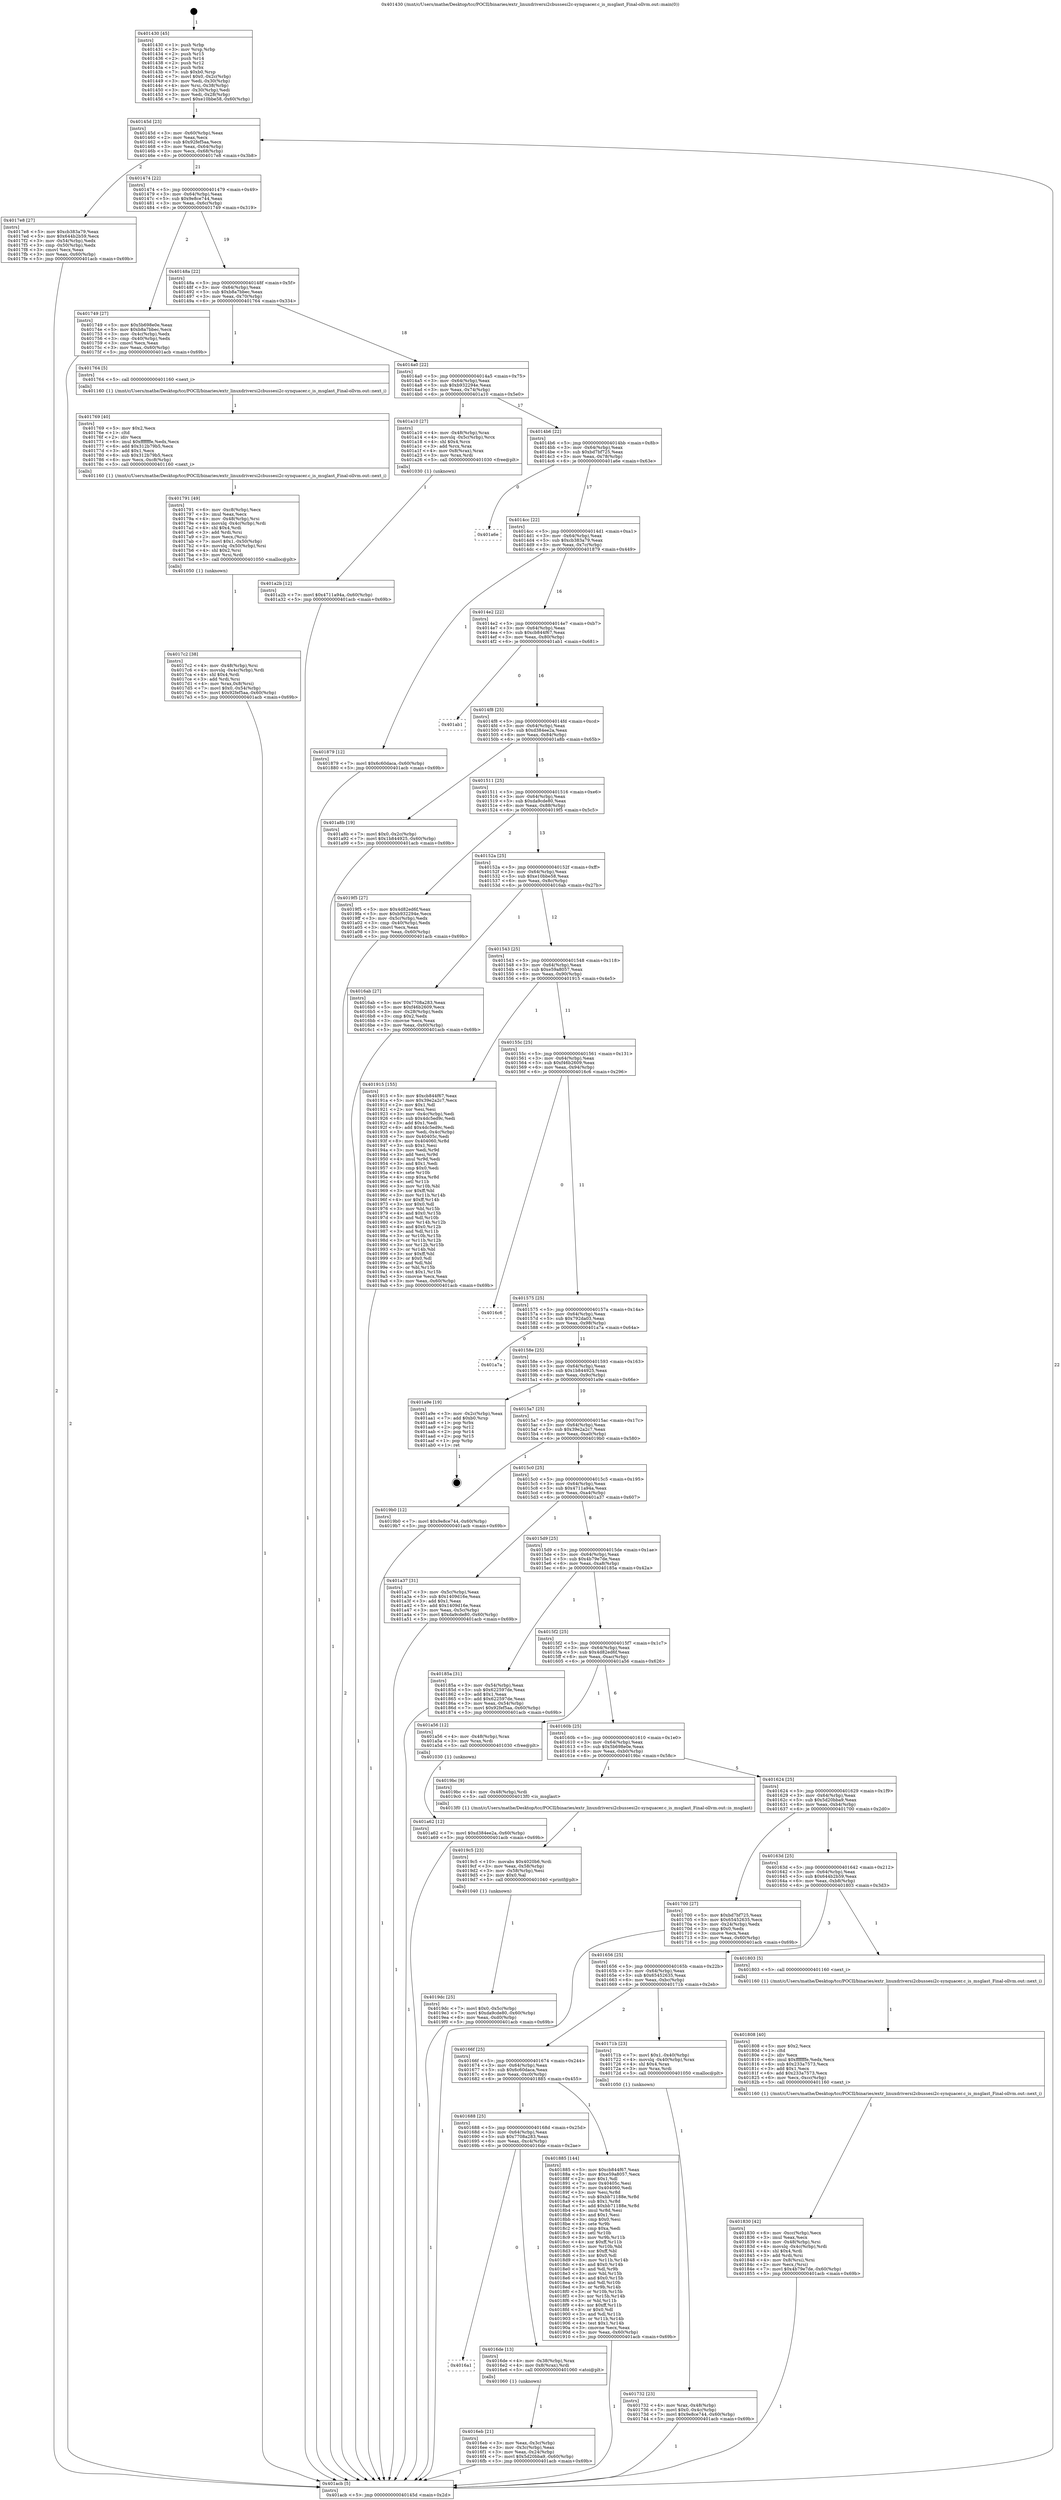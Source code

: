 digraph "0x401430" {
  label = "0x401430 (/mnt/c/Users/mathe/Desktop/tcc/POCII/binaries/extr_linuxdriversi2cbussesi2c-synquacer.c_is_msglast_Final-ollvm.out::main(0))"
  labelloc = "t"
  node[shape=record]

  Entry [label="",width=0.3,height=0.3,shape=circle,fillcolor=black,style=filled]
  "0x40145d" [label="{
     0x40145d [23]\l
     | [instrs]\l
     &nbsp;&nbsp;0x40145d \<+3\>: mov -0x60(%rbp),%eax\l
     &nbsp;&nbsp;0x401460 \<+2\>: mov %eax,%ecx\l
     &nbsp;&nbsp;0x401462 \<+6\>: sub $0x92fef5aa,%ecx\l
     &nbsp;&nbsp;0x401468 \<+3\>: mov %eax,-0x64(%rbp)\l
     &nbsp;&nbsp;0x40146b \<+3\>: mov %ecx,-0x68(%rbp)\l
     &nbsp;&nbsp;0x40146e \<+6\>: je 00000000004017e8 \<main+0x3b8\>\l
  }"]
  "0x4017e8" [label="{
     0x4017e8 [27]\l
     | [instrs]\l
     &nbsp;&nbsp;0x4017e8 \<+5\>: mov $0xcb383a79,%eax\l
     &nbsp;&nbsp;0x4017ed \<+5\>: mov $0x644b2b59,%ecx\l
     &nbsp;&nbsp;0x4017f2 \<+3\>: mov -0x54(%rbp),%edx\l
     &nbsp;&nbsp;0x4017f5 \<+3\>: cmp -0x50(%rbp),%edx\l
     &nbsp;&nbsp;0x4017f8 \<+3\>: cmovl %ecx,%eax\l
     &nbsp;&nbsp;0x4017fb \<+3\>: mov %eax,-0x60(%rbp)\l
     &nbsp;&nbsp;0x4017fe \<+5\>: jmp 0000000000401acb \<main+0x69b\>\l
  }"]
  "0x401474" [label="{
     0x401474 [22]\l
     | [instrs]\l
     &nbsp;&nbsp;0x401474 \<+5\>: jmp 0000000000401479 \<main+0x49\>\l
     &nbsp;&nbsp;0x401479 \<+3\>: mov -0x64(%rbp),%eax\l
     &nbsp;&nbsp;0x40147c \<+5\>: sub $0x9e8ce744,%eax\l
     &nbsp;&nbsp;0x401481 \<+3\>: mov %eax,-0x6c(%rbp)\l
     &nbsp;&nbsp;0x401484 \<+6\>: je 0000000000401749 \<main+0x319\>\l
  }"]
  Exit [label="",width=0.3,height=0.3,shape=circle,fillcolor=black,style=filled,peripheries=2]
  "0x401749" [label="{
     0x401749 [27]\l
     | [instrs]\l
     &nbsp;&nbsp;0x401749 \<+5\>: mov $0x5b698e0e,%eax\l
     &nbsp;&nbsp;0x40174e \<+5\>: mov $0xb8a7bbec,%ecx\l
     &nbsp;&nbsp;0x401753 \<+3\>: mov -0x4c(%rbp),%edx\l
     &nbsp;&nbsp;0x401756 \<+3\>: cmp -0x40(%rbp),%edx\l
     &nbsp;&nbsp;0x401759 \<+3\>: cmovl %ecx,%eax\l
     &nbsp;&nbsp;0x40175c \<+3\>: mov %eax,-0x60(%rbp)\l
     &nbsp;&nbsp;0x40175f \<+5\>: jmp 0000000000401acb \<main+0x69b\>\l
  }"]
  "0x40148a" [label="{
     0x40148a [22]\l
     | [instrs]\l
     &nbsp;&nbsp;0x40148a \<+5\>: jmp 000000000040148f \<main+0x5f\>\l
     &nbsp;&nbsp;0x40148f \<+3\>: mov -0x64(%rbp),%eax\l
     &nbsp;&nbsp;0x401492 \<+5\>: sub $0xb8a7bbec,%eax\l
     &nbsp;&nbsp;0x401497 \<+3\>: mov %eax,-0x70(%rbp)\l
     &nbsp;&nbsp;0x40149a \<+6\>: je 0000000000401764 \<main+0x334\>\l
  }"]
  "0x401a62" [label="{
     0x401a62 [12]\l
     | [instrs]\l
     &nbsp;&nbsp;0x401a62 \<+7\>: movl $0xd384ee2a,-0x60(%rbp)\l
     &nbsp;&nbsp;0x401a69 \<+5\>: jmp 0000000000401acb \<main+0x69b\>\l
  }"]
  "0x401764" [label="{
     0x401764 [5]\l
     | [instrs]\l
     &nbsp;&nbsp;0x401764 \<+5\>: call 0000000000401160 \<next_i\>\l
     | [calls]\l
     &nbsp;&nbsp;0x401160 \{1\} (/mnt/c/Users/mathe/Desktop/tcc/POCII/binaries/extr_linuxdriversi2cbussesi2c-synquacer.c_is_msglast_Final-ollvm.out::next_i)\l
  }"]
  "0x4014a0" [label="{
     0x4014a0 [22]\l
     | [instrs]\l
     &nbsp;&nbsp;0x4014a0 \<+5\>: jmp 00000000004014a5 \<main+0x75\>\l
     &nbsp;&nbsp;0x4014a5 \<+3\>: mov -0x64(%rbp),%eax\l
     &nbsp;&nbsp;0x4014a8 \<+5\>: sub $0xb932294e,%eax\l
     &nbsp;&nbsp;0x4014ad \<+3\>: mov %eax,-0x74(%rbp)\l
     &nbsp;&nbsp;0x4014b0 \<+6\>: je 0000000000401a10 \<main+0x5e0\>\l
  }"]
  "0x401a2b" [label="{
     0x401a2b [12]\l
     | [instrs]\l
     &nbsp;&nbsp;0x401a2b \<+7\>: movl $0x4711a94a,-0x60(%rbp)\l
     &nbsp;&nbsp;0x401a32 \<+5\>: jmp 0000000000401acb \<main+0x69b\>\l
  }"]
  "0x401a10" [label="{
     0x401a10 [27]\l
     | [instrs]\l
     &nbsp;&nbsp;0x401a10 \<+4\>: mov -0x48(%rbp),%rax\l
     &nbsp;&nbsp;0x401a14 \<+4\>: movslq -0x5c(%rbp),%rcx\l
     &nbsp;&nbsp;0x401a18 \<+4\>: shl $0x4,%rcx\l
     &nbsp;&nbsp;0x401a1c \<+3\>: add %rcx,%rax\l
     &nbsp;&nbsp;0x401a1f \<+4\>: mov 0x8(%rax),%rax\l
     &nbsp;&nbsp;0x401a23 \<+3\>: mov %rax,%rdi\l
     &nbsp;&nbsp;0x401a26 \<+5\>: call 0000000000401030 \<free@plt\>\l
     | [calls]\l
     &nbsp;&nbsp;0x401030 \{1\} (unknown)\l
  }"]
  "0x4014b6" [label="{
     0x4014b6 [22]\l
     | [instrs]\l
     &nbsp;&nbsp;0x4014b6 \<+5\>: jmp 00000000004014bb \<main+0x8b\>\l
     &nbsp;&nbsp;0x4014bb \<+3\>: mov -0x64(%rbp),%eax\l
     &nbsp;&nbsp;0x4014be \<+5\>: sub $0xbd7bf725,%eax\l
     &nbsp;&nbsp;0x4014c3 \<+3\>: mov %eax,-0x78(%rbp)\l
     &nbsp;&nbsp;0x4014c6 \<+6\>: je 0000000000401a6e \<main+0x63e\>\l
  }"]
  "0x4019dc" [label="{
     0x4019dc [25]\l
     | [instrs]\l
     &nbsp;&nbsp;0x4019dc \<+7\>: movl $0x0,-0x5c(%rbp)\l
     &nbsp;&nbsp;0x4019e3 \<+7\>: movl $0xda9cde80,-0x60(%rbp)\l
     &nbsp;&nbsp;0x4019ea \<+6\>: mov %eax,-0xd0(%rbp)\l
     &nbsp;&nbsp;0x4019f0 \<+5\>: jmp 0000000000401acb \<main+0x69b\>\l
  }"]
  "0x401a6e" [label="{
     0x401a6e\l
  }", style=dashed]
  "0x4014cc" [label="{
     0x4014cc [22]\l
     | [instrs]\l
     &nbsp;&nbsp;0x4014cc \<+5\>: jmp 00000000004014d1 \<main+0xa1\>\l
     &nbsp;&nbsp;0x4014d1 \<+3\>: mov -0x64(%rbp),%eax\l
     &nbsp;&nbsp;0x4014d4 \<+5\>: sub $0xcb383a79,%eax\l
     &nbsp;&nbsp;0x4014d9 \<+3\>: mov %eax,-0x7c(%rbp)\l
     &nbsp;&nbsp;0x4014dc \<+6\>: je 0000000000401879 \<main+0x449\>\l
  }"]
  "0x4019c5" [label="{
     0x4019c5 [23]\l
     | [instrs]\l
     &nbsp;&nbsp;0x4019c5 \<+10\>: movabs $0x4020b6,%rdi\l
     &nbsp;&nbsp;0x4019cf \<+3\>: mov %eax,-0x58(%rbp)\l
     &nbsp;&nbsp;0x4019d2 \<+3\>: mov -0x58(%rbp),%esi\l
     &nbsp;&nbsp;0x4019d5 \<+2\>: mov $0x0,%al\l
     &nbsp;&nbsp;0x4019d7 \<+5\>: call 0000000000401040 \<printf@plt\>\l
     | [calls]\l
     &nbsp;&nbsp;0x401040 \{1\} (unknown)\l
  }"]
  "0x401879" [label="{
     0x401879 [12]\l
     | [instrs]\l
     &nbsp;&nbsp;0x401879 \<+7\>: movl $0x6c60daca,-0x60(%rbp)\l
     &nbsp;&nbsp;0x401880 \<+5\>: jmp 0000000000401acb \<main+0x69b\>\l
  }"]
  "0x4014e2" [label="{
     0x4014e2 [22]\l
     | [instrs]\l
     &nbsp;&nbsp;0x4014e2 \<+5\>: jmp 00000000004014e7 \<main+0xb7\>\l
     &nbsp;&nbsp;0x4014e7 \<+3\>: mov -0x64(%rbp),%eax\l
     &nbsp;&nbsp;0x4014ea \<+5\>: sub $0xcb844f67,%eax\l
     &nbsp;&nbsp;0x4014ef \<+3\>: mov %eax,-0x80(%rbp)\l
     &nbsp;&nbsp;0x4014f2 \<+6\>: je 0000000000401ab1 \<main+0x681\>\l
  }"]
  "0x401830" [label="{
     0x401830 [42]\l
     | [instrs]\l
     &nbsp;&nbsp;0x401830 \<+6\>: mov -0xcc(%rbp),%ecx\l
     &nbsp;&nbsp;0x401836 \<+3\>: imul %eax,%ecx\l
     &nbsp;&nbsp;0x401839 \<+4\>: mov -0x48(%rbp),%rsi\l
     &nbsp;&nbsp;0x40183d \<+4\>: movslq -0x4c(%rbp),%rdi\l
     &nbsp;&nbsp;0x401841 \<+4\>: shl $0x4,%rdi\l
     &nbsp;&nbsp;0x401845 \<+3\>: add %rdi,%rsi\l
     &nbsp;&nbsp;0x401848 \<+4\>: mov 0x8(%rsi),%rsi\l
     &nbsp;&nbsp;0x40184c \<+2\>: mov %ecx,(%rsi)\l
     &nbsp;&nbsp;0x40184e \<+7\>: movl $0x4b79e7de,-0x60(%rbp)\l
     &nbsp;&nbsp;0x401855 \<+5\>: jmp 0000000000401acb \<main+0x69b\>\l
  }"]
  "0x401ab1" [label="{
     0x401ab1\l
  }", style=dashed]
  "0x4014f8" [label="{
     0x4014f8 [25]\l
     | [instrs]\l
     &nbsp;&nbsp;0x4014f8 \<+5\>: jmp 00000000004014fd \<main+0xcd\>\l
     &nbsp;&nbsp;0x4014fd \<+3\>: mov -0x64(%rbp),%eax\l
     &nbsp;&nbsp;0x401500 \<+5\>: sub $0xd384ee2a,%eax\l
     &nbsp;&nbsp;0x401505 \<+6\>: mov %eax,-0x84(%rbp)\l
     &nbsp;&nbsp;0x40150b \<+6\>: je 0000000000401a8b \<main+0x65b\>\l
  }"]
  "0x401808" [label="{
     0x401808 [40]\l
     | [instrs]\l
     &nbsp;&nbsp;0x401808 \<+5\>: mov $0x2,%ecx\l
     &nbsp;&nbsp;0x40180d \<+1\>: cltd\l
     &nbsp;&nbsp;0x40180e \<+2\>: idiv %ecx\l
     &nbsp;&nbsp;0x401810 \<+6\>: imul $0xfffffffe,%edx,%ecx\l
     &nbsp;&nbsp;0x401816 \<+6\>: sub $0x233a7573,%ecx\l
     &nbsp;&nbsp;0x40181c \<+3\>: add $0x1,%ecx\l
     &nbsp;&nbsp;0x40181f \<+6\>: add $0x233a7573,%ecx\l
     &nbsp;&nbsp;0x401825 \<+6\>: mov %ecx,-0xcc(%rbp)\l
     &nbsp;&nbsp;0x40182b \<+5\>: call 0000000000401160 \<next_i\>\l
     | [calls]\l
     &nbsp;&nbsp;0x401160 \{1\} (/mnt/c/Users/mathe/Desktop/tcc/POCII/binaries/extr_linuxdriversi2cbussesi2c-synquacer.c_is_msglast_Final-ollvm.out::next_i)\l
  }"]
  "0x401a8b" [label="{
     0x401a8b [19]\l
     | [instrs]\l
     &nbsp;&nbsp;0x401a8b \<+7\>: movl $0x0,-0x2c(%rbp)\l
     &nbsp;&nbsp;0x401a92 \<+7\>: movl $0x1b844925,-0x60(%rbp)\l
     &nbsp;&nbsp;0x401a99 \<+5\>: jmp 0000000000401acb \<main+0x69b\>\l
  }"]
  "0x401511" [label="{
     0x401511 [25]\l
     | [instrs]\l
     &nbsp;&nbsp;0x401511 \<+5\>: jmp 0000000000401516 \<main+0xe6\>\l
     &nbsp;&nbsp;0x401516 \<+3\>: mov -0x64(%rbp),%eax\l
     &nbsp;&nbsp;0x401519 \<+5\>: sub $0xda9cde80,%eax\l
     &nbsp;&nbsp;0x40151e \<+6\>: mov %eax,-0x88(%rbp)\l
     &nbsp;&nbsp;0x401524 \<+6\>: je 00000000004019f5 \<main+0x5c5\>\l
  }"]
  "0x4017c2" [label="{
     0x4017c2 [38]\l
     | [instrs]\l
     &nbsp;&nbsp;0x4017c2 \<+4\>: mov -0x48(%rbp),%rsi\l
     &nbsp;&nbsp;0x4017c6 \<+4\>: movslq -0x4c(%rbp),%rdi\l
     &nbsp;&nbsp;0x4017ca \<+4\>: shl $0x4,%rdi\l
     &nbsp;&nbsp;0x4017ce \<+3\>: add %rdi,%rsi\l
     &nbsp;&nbsp;0x4017d1 \<+4\>: mov %rax,0x8(%rsi)\l
     &nbsp;&nbsp;0x4017d5 \<+7\>: movl $0x0,-0x54(%rbp)\l
     &nbsp;&nbsp;0x4017dc \<+7\>: movl $0x92fef5aa,-0x60(%rbp)\l
     &nbsp;&nbsp;0x4017e3 \<+5\>: jmp 0000000000401acb \<main+0x69b\>\l
  }"]
  "0x4019f5" [label="{
     0x4019f5 [27]\l
     | [instrs]\l
     &nbsp;&nbsp;0x4019f5 \<+5\>: mov $0x4d82ed6f,%eax\l
     &nbsp;&nbsp;0x4019fa \<+5\>: mov $0xb932294e,%ecx\l
     &nbsp;&nbsp;0x4019ff \<+3\>: mov -0x5c(%rbp),%edx\l
     &nbsp;&nbsp;0x401a02 \<+3\>: cmp -0x40(%rbp),%edx\l
     &nbsp;&nbsp;0x401a05 \<+3\>: cmovl %ecx,%eax\l
     &nbsp;&nbsp;0x401a08 \<+3\>: mov %eax,-0x60(%rbp)\l
     &nbsp;&nbsp;0x401a0b \<+5\>: jmp 0000000000401acb \<main+0x69b\>\l
  }"]
  "0x40152a" [label="{
     0x40152a [25]\l
     | [instrs]\l
     &nbsp;&nbsp;0x40152a \<+5\>: jmp 000000000040152f \<main+0xff\>\l
     &nbsp;&nbsp;0x40152f \<+3\>: mov -0x64(%rbp),%eax\l
     &nbsp;&nbsp;0x401532 \<+5\>: sub $0xe10bbe58,%eax\l
     &nbsp;&nbsp;0x401537 \<+6\>: mov %eax,-0x8c(%rbp)\l
     &nbsp;&nbsp;0x40153d \<+6\>: je 00000000004016ab \<main+0x27b\>\l
  }"]
  "0x401791" [label="{
     0x401791 [49]\l
     | [instrs]\l
     &nbsp;&nbsp;0x401791 \<+6\>: mov -0xc8(%rbp),%ecx\l
     &nbsp;&nbsp;0x401797 \<+3\>: imul %eax,%ecx\l
     &nbsp;&nbsp;0x40179a \<+4\>: mov -0x48(%rbp),%rsi\l
     &nbsp;&nbsp;0x40179e \<+4\>: movslq -0x4c(%rbp),%rdi\l
     &nbsp;&nbsp;0x4017a2 \<+4\>: shl $0x4,%rdi\l
     &nbsp;&nbsp;0x4017a6 \<+3\>: add %rdi,%rsi\l
     &nbsp;&nbsp;0x4017a9 \<+2\>: mov %ecx,(%rsi)\l
     &nbsp;&nbsp;0x4017ab \<+7\>: movl $0x1,-0x50(%rbp)\l
     &nbsp;&nbsp;0x4017b2 \<+4\>: movslq -0x50(%rbp),%rsi\l
     &nbsp;&nbsp;0x4017b6 \<+4\>: shl $0x2,%rsi\l
     &nbsp;&nbsp;0x4017ba \<+3\>: mov %rsi,%rdi\l
     &nbsp;&nbsp;0x4017bd \<+5\>: call 0000000000401050 \<malloc@plt\>\l
     | [calls]\l
     &nbsp;&nbsp;0x401050 \{1\} (unknown)\l
  }"]
  "0x4016ab" [label="{
     0x4016ab [27]\l
     | [instrs]\l
     &nbsp;&nbsp;0x4016ab \<+5\>: mov $0x7708a283,%eax\l
     &nbsp;&nbsp;0x4016b0 \<+5\>: mov $0xf46b2609,%ecx\l
     &nbsp;&nbsp;0x4016b5 \<+3\>: mov -0x28(%rbp),%edx\l
     &nbsp;&nbsp;0x4016b8 \<+3\>: cmp $0x2,%edx\l
     &nbsp;&nbsp;0x4016bb \<+3\>: cmovne %ecx,%eax\l
     &nbsp;&nbsp;0x4016be \<+3\>: mov %eax,-0x60(%rbp)\l
     &nbsp;&nbsp;0x4016c1 \<+5\>: jmp 0000000000401acb \<main+0x69b\>\l
  }"]
  "0x401543" [label="{
     0x401543 [25]\l
     | [instrs]\l
     &nbsp;&nbsp;0x401543 \<+5\>: jmp 0000000000401548 \<main+0x118\>\l
     &nbsp;&nbsp;0x401548 \<+3\>: mov -0x64(%rbp),%eax\l
     &nbsp;&nbsp;0x40154b \<+5\>: sub $0xe59a8057,%eax\l
     &nbsp;&nbsp;0x401550 \<+6\>: mov %eax,-0x90(%rbp)\l
     &nbsp;&nbsp;0x401556 \<+6\>: je 0000000000401915 \<main+0x4e5\>\l
  }"]
  "0x401acb" [label="{
     0x401acb [5]\l
     | [instrs]\l
     &nbsp;&nbsp;0x401acb \<+5\>: jmp 000000000040145d \<main+0x2d\>\l
  }"]
  "0x401430" [label="{
     0x401430 [45]\l
     | [instrs]\l
     &nbsp;&nbsp;0x401430 \<+1\>: push %rbp\l
     &nbsp;&nbsp;0x401431 \<+3\>: mov %rsp,%rbp\l
     &nbsp;&nbsp;0x401434 \<+2\>: push %r15\l
     &nbsp;&nbsp;0x401436 \<+2\>: push %r14\l
     &nbsp;&nbsp;0x401438 \<+2\>: push %r12\l
     &nbsp;&nbsp;0x40143a \<+1\>: push %rbx\l
     &nbsp;&nbsp;0x40143b \<+7\>: sub $0xb0,%rsp\l
     &nbsp;&nbsp;0x401442 \<+7\>: movl $0x0,-0x2c(%rbp)\l
     &nbsp;&nbsp;0x401449 \<+3\>: mov %edi,-0x30(%rbp)\l
     &nbsp;&nbsp;0x40144c \<+4\>: mov %rsi,-0x38(%rbp)\l
     &nbsp;&nbsp;0x401450 \<+3\>: mov -0x30(%rbp),%edi\l
     &nbsp;&nbsp;0x401453 \<+3\>: mov %edi,-0x28(%rbp)\l
     &nbsp;&nbsp;0x401456 \<+7\>: movl $0xe10bbe58,-0x60(%rbp)\l
  }"]
  "0x401769" [label="{
     0x401769 [40]\l
     | [instrs]\l
     &nbsp;&nbsp;0x401769 \<+5\>: mov $0x2,%ecx\l
     &nbsp;&nbsp;0x40176e \<+1\>: cltd\l
     &nbsp;&nbsp;0x40176f \<+2\>: idiv %ecx\l
     &nbsp;&nbsp;0x401771 \<+6\>: imul $0xfffffffe,%edx,%ecx\l
     &nbsp;&nbsp;0x401777 \<+6\>: add $0x312b79b5,%ecx\l
     &nbsp;&nbsp;0x40177d \<+3\>: add $0x1,%ecx\l
     &nbsp;&nbsp;0x401780 \<+6\>: sub $0x312b79b5,%ecx\l
     &nbsp;&nbsp;0x401786 \<+6\>: mov %ecx,-0xc8(%rbp)\l
     &nbsp;&nbsp;0x40178c \<+5\>: call 0000000000401160 \<next_i\>\l
     | [calls]\l
     &nbsp;&nbsp;0x401160 \{1\} (/mnt/c/Users/mathe/Desktop/tcc/POCII/binaries/extr_linuxdriversi2cbussesi2c-synquacer.c_is_msglast_Final-ollvm.out::next_i)\l
  }"]
  "0x401915" [label="{
     0x401915 [155]\l
     | [instrs]\l
     &nbsp;&nbsp;0x401915 \<+5\>: mov $0xcb844f67,%eax\l
     &nbsp;&nbsp;0x40191a \<+5\>: mov $0x39e2a2c7,%ecx\l
     &nbsp;&nbsp;0x40191f \<+2\>: mov $0x1,%dl\l
     &nbsp;&nbsp;0x401921 \<+2\>: xor %esi,%esi\l
     &nbsp;&nbsp;0x401923 \<+3\>: mov -0x4c(%rbp),%edi\l
     &nbsp;&nbsp;0x401926 \<+6\>: sub $0x4dc5ed9c,%edi\l
     &nbsp;&nbsp;0x40192c \<+3\>: add $0x1,%edi\l
     &nbsp;&nbsp;0x40192f \<+6\>: add $0x4dc5ed9c,%edi\l
     &nbsp;&nbsp;0x401935 \<+3\>: mov %edi,-0x4c(%rbp)\l
     &nbsp;&nbsp;0x401938 \<+7\>: mov 0x40405c,%edi\l
     &nbsp;&nbsp;0x40193f \<+8\>: mov 0x404060,%r8d\l
     &nbsp;&nbsp;0x401947 \<+3\>: sub $0x1,%esi\l
     &nbsp;&nbsp;0x40194a \<+3\>: mov %edi,%r9d\l
     &nbsp;&nbsp;0x40194d \<+3\>: add %esi,%r9d\l
     &nbsp;&nbsp;0x401950 \<+4\>: imul %r9d,%edi\l
     &nbsp;&nbsp;0x401954 \<+3\>: and $0x1,%edi\l
     &nbsp;&nbsp;0x401957 \<+3\>: cmp $0x0,%edi\l
     &nbsp;&nbsp;0x40195a \<+4\>: sete %r10b\l
     &nbsp;&nbsp;0x40195e \<+4\>: cmp $0xa,%r8d\l
     &nbsp;&nbsp;0x401962 \<+4\>: setl %r11b\l
     &nbsp;&nbsp;0x401966 \<+3\>: mov %r10b,%bl\l
     &nbsp;&nbsp;0x401969 \<+3\>: xor $0xff,%bl\l
     &nbsp;&nbsp;0x40196c \<+3\>: mov %r11b,%r14b\l
     &nbsp;&nbsp;0x40196f \<+4\>: xor $0xff,%r14b\l
     &nbsp;&nbsp;0x401973 \<+3\>: xor $0x0,%dl\l
     &nbsp;&nbsp;0x401976 \<+3\>: mov %bl,%r15b\l
     &nbsp;&nbsp;0x401979 \<+4\>: and $0x0,%r15b\l
     &nbsp;&nbsp;0x40197d \<+3\>: and %dl,%r10b\l
     &nbsp;&nbsp;0x401980 \<+3\>: mov %r14b,%r12b\l
     &nbsp;&nbsp;0x401983 \<+4\>: and $0x0,%r12b\l
     &nbsp;&nbsp;0x401987 \<+3\>: and %dl,%r11b\l
     &nbsp;&nbsp;0x40198a \<+3\>: or %r10b,%r15b\l
     &nbsp;&nbsp;0x40198d \<+3\>: or %r11b,%r12b\l
     &nbsp;&nbsp;0x401990 \<+3\>: xor %r12b,%r15b\l
     &nbsp;&nbsp;0x401993 \<+3\>: or %r14b,%bl\l
     &nbsp;&nbsp;0x401996 \<+3\>: xor $0xff,%bl\l
     &nbsp;&nbsp;0x401999 \<+3\>: or $0x0,%dl\l
     &nbsp;&nbsp;0x40199c \<+2\>: and %dl,%bl\l
     &nbsp;&nbsp;0x40199e \<+3\>: or %bl,%r15b\l
     &nbsp;&nbsp;0x4019a1 \<+4\>: test $0x1,%r15b\l
     &nbsp;&nbsp;0x4019a5 \<+3\>: cmovne %ecx,%eax\l
     &nbsp;&nbsp;0x4019a8 \<+3\>: mov %eax,-0x60(%rbp)\l
     &nbsp;&nbsp;0x4019ab \<+5\>: jmp 0000000000401acb \<main+0x69b\>\l
  }"]
  "0x40155c" [label="{
     0x40155c [25]\l
     | [instrs]\l
     &nbsp;&nbsp;0x40155c \<+5\>: jmp 0000000000401561 \<main+0x131\>\l
     &nbsp;&nbsp;0x401561 \<+3\>: mov -0x64(%rbp),%eax\l
     &nbsp;&nbsp;0x401564 \<+5\>: sub $0xf46b2609,%eax\l
     &nbsp;&nbsp;0x401569 \<+6\>: mov %eax,-0x94(%rbp)\l
     &nbsp;&nbsp;0x40156f \<+6\>: je 00000000004016c6 \<main+0x296\>\l
  }"]
  "0x401732" [label="{
     0x401732 [23]\l
     | [instrs]\l
     &nbsp;&nbsp;0x401732 \<+4\>: mov %rax,-0x48(%rbp)\l
     &nbsp;&nbsp;0x401736 \<+7\>: movl $0x0,-0x4c(%rbp)\l
     &nbsp;&nbsp;0x40173d \<+7\>: movl $0x9e8ce744,-0x60(%rbp)\l
     &nbsp;&nbsp;0x401744 \<+5\>: jmp 0000000000401acb \<main+0x69b\>\l
  }"]
  "0x4016c6" [label="{
     0x4016c6\l
  }", style=dashed]
  "0x401575" [label="{
     0x401575 [25]\l
     | [instrs]\l
     &nbsp;&nbsp;0x401575 \<+5\>: jmp 000000000040157a \<main+0x14a\>\l
     &nbsp;&nbsp;0x40157a \<+3\>: mov -0x64(%rbp),%eax\l
     &nbsp;&nbsp;0x40157d \<+5\>: sub $0x792da03,%eax\l
     &nbsp;&nbsp;0x401582 \<+6\>: mov %eax,-0x98(%rbp)\l
     &nbsp;&nbsp;0x401588 \<+6\>: je 0000000000401a7a \<main+0x64a\>\l
  }"]
  "0x4016eb" [label="{
     0x4016eb [21]\l
     | [instrs]\l
     &nbsp;&nbsp;0x4016eb \<+3\>: mov %eax,-0x3c(%rbp)\l
     &nbsp;&nbsp;0x4016ee \<+3\>: mov -0x3c(%rbp),%eax\l
     &nbsp;&nbsp;0x4016f1 \<+3\>: mov %eax,-0x24(%rbp)\l
     &nbsp;&nbsp;0x4016f4 \<+7\>: movl $0x5d20bba9,-0x60(%rbp)\l
     &nbsp;&nbsp;0x4016fb \<+5\>: jmp 0000000000401acb \<main+0x69b\>\l
  }"]
  "0x401a7a" [label="{
     0x401a7a\l
  }", style=dashed]
  "0x40158e" [label="{
     0x40158e [25]\l
     | [instrs]\l
     &nbsp;&nbsp;0x40158e \<+5\>: jmp 0000000000401593 \<main+0x163\>\l
     &nbsp;&nbsp;0x401593 \<+3\>: mov -0x64(%rbp),%eax\l
     &nbsp;&nbsp;0x401596 \<+5\>: sub $0x1b844925,%eax\l
     &nbsp;&nbsp;0x40159b \<+6\>: mov %eax,-0x9c(%rbp)\l
     &nbsp;&nbsp;0x4015a1 \<+6\>: je 0000000000401a9e \<main+0x66e\>\l
  }"]
  "0x4016a1" [label="{
     0x4016a1\l
  }", style=dashed]
  "0x401a9e" [label="{
     0x401a9e [19]\l
     | [instrs]\l
     &nbsp;&nbsp;0x401a9e \<+3\>: mov -0x2c(%rbp),%eax\l
     &nbsp;&nbsp;0x401aa1 \<+7\>: add $0xb0,%rsp\l
     &nbsp;&nbsp;0x401aa8 \<+1\>: pop %rbx\l
     &nbsp;&nbsp;0x401aa9 \<+2\>: pop %r12\l
     &nbsp;&nbsp;0x401aab \<+2\>: pop %r14\l
     &nbsp;&nbsp;0x401aad \<+2\>: pop %r15\l
     &nbsp;&nbsp;0x401aaf \<+1\>: pop %rbp\l
     &nbsp;&nbsp;0x401ab0 \<+1\>: ret\l
  }"]
  "0x4015a7" [label="{
     0x4015a7 [25]\l
     | [instrs]\l
     &nbsp;&nbsp;0x4015a7 \<+5\>: jmp 00000000004015ac \<main+0x17c\>\l
     &nbsp;&nbsp;0x4015ac \<+3\>: mov -0x64(%rbp),%eax\l
     &nbsp;&nbsp;0x4015af \<+5\>: sub $0x39e2a2c7,%eax\l
     &nbsp;&nbsp;0x4015b4 \<+6\>: mov %eax,-0xa0(%rbp)\l
     &nbsp;&nbsp;0x4015ba \<+6\>: je 00000000004019b0 \<main+0x580\>\l
  }"]
  "0x4016de" [label="{
     0x4016de [13]\l
     | [instrs]\l
     &nbsp;&nbsp;0x4016de \<+4\>: mov -0x38(%rbp),%rax\l
     &nbsp;&nbsp;0x4016e2 \<+4\>: mov 0x8(%rax),%rdi\l
     &nbsp;&nbsp;0x4016e6 \<+5\>: call 0000000000401060 \<atoi@plt\>\l
     | [calls]\l
     &nbsp;&nbsp;0x401060 \{1\} (unknown)\l
  }"]
  "0x4019b0" [label="{
     0x4019b0 [12]\l
     | [instrs]\l
     &nbsp;&nbsp;0x4019b0 \<+7\>: movl $0x9e8ce744,-0x60(%rbp)\l
     &nbsp;&nbsp;0x4019b7 \<+5\>: jmp 0000000000401acb \<main+0x69b\>\l
  }"]
  "0x4015c0" [label="{
     0x4015c0 [25]\l
     | [instrs]\l
     &nbsp;&nbsp;0x4015c0 \<+5\>: jmp 00000000004015c5 \<main+0x195\>\l
     &nbsp;&nbsp;0x4015c5 \<+3\>: mov -0x64(%rbp),%eax\l
     &nbsp;&nbsp;0x4015c8 \<+5\>: sub $0x4711a94a,%eax\l
     &nbsp;&nbsp;0x4015cd \<+6\>: mov %eax,-0xa4(%rbp)\l
     &nbsp;&nbsp;0x4015d3 \<+6\>: je 0000000000401a37 \<main+0x607\>\l
  }"]
  "0x401688" [label="{
     0x401688 [25]\l
     | [instrs]\l
     &nbsp;&nbsp;0x401688 \<+5\>: jmp 000000000040168d \<main+0x25d\>\l
     &nbsp;&nbsp;0x40168d \<+3\>: mov -0x64(%rbp),%eax\l
     &nbsp;&nbsp;0x401690 \<+5\>: sub $0x7708a283,%eax\l
     &nbsp;&nbsp;0x401695 \<+6\>: mov %eax,-0xc4(%rbp)\l
     &nbsp;&nbsp;0x40169b \<+6\>: je 00000000004016de \<main+0x2ae\>\l
  }"]
  "0x401a37" [label="{
     0x401a37 [31]\l
     | [instrs]\l
     &nbsp;&nbsp;0x401a37 \<+3\>: mov -0x5c(%rbp),%eax\l
     &nbsp;&nbsp;0x401a3a \<+5\>: sub $0x1409d16e,%eax\l
     &nbsp;&nbsp;0x401a3f \<+3\>: add $0x1,%eax\l
     &nbsp;&nbsp;0x401a42 \<+5\>: add $0x1409d16e,%eax\l
     &nbsp;&nbsp;0x401a47 \<+3\>: mov %eax,-0x5c(%rbp)\l
     &nbsp;&nbsp;0x401a4a \<+7\>: movl $0xda9cde80,-0x60(%rbp)\l
     &nbsp;&nbsp;0x401a51 \<+5\>: jmp 0000000000401acb \<main+0x69b\>\l
  }"]
  "0x4015d9" [label="{
     0x4015d9 [25]\l
     | [instrs]\l
     &nbsp;&nbsp;0x4015d9 \<+5\>: jmp 00000000004015de \<main+0x1ae\>\l
     &nbsp;&nbsp;0x4015de \<+3\>: mov -0x64(%rbp),%eax\l
     &nbsp;&nbsp;0x4015e1 \<+5\>: sub $0x4b79e7de,%eax\l
     &nbsp;&nbsp;0x4015e6 \<+6\>: mov %eax,-0xa8(%rbp)\l
     &nbsp;&nbsp;0x4015ec \<+6\>: je 000000000040185a \<main+0x42a\>\l
  }"]
  "0x401885" [label="{
     0x401885 [144]\l
     | [instrs]\l
     &nbsp;&nbsp;0x401885 \<+5\>: mov $0xcb844f67,%eax\l
     &nbsp;&nbsp;0x40188a \<+5\>: mov $0xe59a8057,%ecx\l
     &nbsp;&nbsp;0x40188f \<+2\>: mov $0x1,%dl\l
     &nbsp;&nbsp;0x401891 \<+7\>: mov 0x40405c,%esi\l
     &nbsp;&nbsp;0x401898 \<+7\>: mov 0x404060,%edi\l
     &nbsp;&nbsp;0x40189f \<+3\>: mov %esi,%r8d\l
     &nbsp;&nbsp;0x4018a2 \<+7\>: sub $0xbb71188e,%r8d\l
     &nbsp;&nbsp;0x4018a9 \<+4\>: sub $0x1,%r8d\l
     &nbsp;&nbsp;0x4018ad \<+7\>: add $0xbb71188e,%r8d\l
     &nbsp;&nbsp;0x4018b4 \<+4\>: imul %r8d,%esi\l
     &nbsp;&nbsp;0x4018b8 \<+3\>: and $0x1,%esi\l
     &nbsp;&nbsp;0x4018bb \<+3\>: cmp $0x0,%esi\l
     &nbsp;&nbsp;0x4018be \<+4\>: sete %r9b\l
     &nbsp;&nbsp;0x4018c2 \<+3\>: cmp $0xa,%edi\l
     &nbsp;&nbsp;0x4018c5 \<+4\>: setl %r10b\l
     &nbsp;&nbsp;0x4018c9 \<+3\>: mov %r9b,%r11b\l
     &nbsp;&nbsp;0x4018cc \<+4\>: xor $0xff,%r11b\l
     &nbsp;&nbsp;0x4018d0 \<+3\>: mov %r10b,%bl\l
     &nbsp;&nbsp;0x4018d3 \<+3\>: xor $0xff,%bl\l
     &nbsp;&nbsp;0x4018d6 \<+3\>: xor $0x0,%dl\l
     &nbsp;&nbsp;0x4018d9 \<+3\>: mov %r11b,%r14b\l
     &nbsp;&nbsp;0x4018dc \<+4\>: and $0x0,%r14b\l
     &nbsp;&nbsp;0x4018e0 \<+3\>: and %dl,%r9b\l
     &nbsp;&nbsp;0x4018e3 \<+3\>: mov %bl,%r15b\l
     &nbsp;&nbsp;0x4018e6 \<+4\>: and $0x0,%r15b\l
     &nbsp;&nbsp;0x4018ea \<+3\>: and %dl,%r10b\l
     &nbsp;&nbsp;0x4018ed \<+3\>: or %r9b,%r14b\l
     &nbsp;&nbsp;0x4018f0 \<+3\>: or %r10b,%r15b\l
     &nbsp;&nbsp;0x4018f3 \<+3\>: xor %r15b,%r14b\l
     &nbsp;&nbsp;0x4018f6 \<+3\>: or %bl,%r11b\l
     &nbsp;&nbsp;0x4018f9 \<+4\>: xor $0xff,%r11b\l
     &nbsp;&nbsp;0x4018fd \<+3\>: or $0x0,%dl\l
     &nbsp;&nbsp;0x401900 \<+3\>: and %dl,%r11b\l
     &nbsp;&nbsp;0x401903 \<+3\>: or %r11b,%r14b\l
     &nbsp;&nbsp;0x401906 \<+4\>: test $0x1,%r14b\l
     &nbsp;&nbsp;0x40190a \<+3\>: cmovne %ecx,%eax\l
     &nbsp;&nbsp;0x40190d \<+3\>: mov %eax,-0x60(%rbp)\l
     &nbsp;&nbsp;0x401910 \<+5\>: jmp 0000000000401acb \<main+0x69b\>\l
  }"]
  "0x40185a" [label="{
     0x40185a [31]\l
     | [instrs]\l
     &nbsp;&nbsp;0x40185a \<+3\>: mov -0x54(%rbp),%eax\l
     &nbsp;&nbsp;0x40185d \<+5\>: sub $0x622597de,%eax\l
     &nbsp;&nbsp;0x401862 \<+3\>: add $0x1,%eax\l
     &nbsp;&nbsp;0x401865 \<+5\>: add $0x622597de,%eax\l
     &nbsp;&nbsp;0x40186a \<+3\>: mov %eax,-0x54(%rbp)\l
     &nbsp;&nbsp;0x40186d \<+7\>: movl $0x92fef5aa,-0x60(%rbp)\l
     &nbsp;&nbsp;0x401874 \<+5\>: jmp 0000000000401acb \<main+0x69b\>\l
  }"]
  "0x4015f2" [label="{
     0x4015f2 [25]\l
     | [instrs]\l
     &nbsp;&nbsp;0x4015f2 \<+5\>: jmp 00000000004015f7 \<main+0x1c7\>\l
     &nbsp;&nbsp;0x4015f7 \<+3\>: mov -0x64(%rbp),%eax\l
     &nbsp;&nbsp;0x4015fa \<+5\>: sub $0x4d82ed6f,%eax\l
     &nbsp;&nbsp;0x4015ff \<+6\>: mov %eax,-0xac(%rbp)\l
     &nbsp;&nbsp;0x401605 \<+6\>: je 0000000000401a56 \<main+0x626\>\l
  }"]
  "0x40166f" [label="{
     0x40166f [25]\l
     | [instrs]\l
     &nbsp;&nbsp;0x40166f \<+5\>: jmp 0000000000401674 \<main+0x244\>\l
     &nbsp;&nbsp;0x401674 \<+3\>: mov -0x64(%rbp),%eax\l
     &nbsp;&nbsp;0x401677 \<+5\>: sub $0x6c60daca,%eax\l
     &nbsp;&nbsp;0x40167c \<+6\>: mov %eax,-0xc0(%rbp)\l
     &nbsp;&nbsp;0x401682 \<+6\>: je 0000000000401885 \<main+0x455\>\l
  }"]
  "0x401a56" [label="{
     0x401a56 [12]\l
     | [instrs]\l
     &nbsp;&nbsp;0x401a56 \<+4\>: mov -0x48(%rbp),%rax\l
     &nbsp;&nbsp;0x401a5a \<+3\>: mov %rax,%rdi\l
     &nbsp;&nbsp;0x401a5d \<+5\>: call 0000000000401030 \<free@plt\>\l
     | [calls]\l
     &nbsp;&nbsp;0x401030 \{1\} (unknown)\l
  }"]
  "0x40160b" [label="{
     0x40160b [25]\l
     | [instrs]\l
     &nbsp;&nbsp;0x40160b \<+5\>: jmp 0000000000401610 \<main+0x1e0\>\l
     &nbsp;&nbsp;0x401610 \<+3\>: mov -0x64(%rbp),%eax\l
     &nbsp;&nbsp;0x401613 \<+5\>: sub $0x5b698e0e,%eax\l
     &nbsp;&nbsp;0x401618 \<+6\>: mov %eax,-0xb0(%rbp)\l
     &nbsp;&nbsp;0x40161e \<+6\>: je 00000000004019bc \<main+0x58c\>\l
  }"]
  "0x40171b" [label="{
     0x40171b [23]\l
     | [instrs]\l
     &nbsp;&nbsp;0x40171b \<+7\>: movl $0x1,-0x40(%rbp)\l
     &nbsp;&nbsp;0x401722 \<+4\>: movslq -0x40(%rbp),%rax\l
     &nbsp;&nbsp;0x401726 \<+4\>: shl $0x4,%rax\l
     &nbsp;&nbsp;0x40172a \<+3\>: mov %rax,%rdi\l
     &nbsp;&nbsp;0x40172d \<+5\>: call 0000000000401050 \<malloc@plt\>\l
     | [calls]\l
     &nbsp;&nbsp;0x401050 \{1\} (unknown)\l
  }"]
  "0x4019bc" [label="{
     0x4019bc [9]\l
     | [instrs]\l
     &nbsp;&nbsp;0x4019bc \<+4\>: mov -0x48(%rbp),%rdi\l
     &nbsp;&nbsp;0x4019c0 \<+5\>: call 00000000004013f0 \<is_msglast\>\l
     | [calls]\l
     &nbsp;&nbsp;0x4013f0 \{1\} (/mnt/c/Users/mathe/Desktop/tcc/POCII/binaries/extr_linuxdriversi2cbussesi2c-synquacer.c_is_msglast_Final-ollvm.out::is_msglast)\l
  }"]
  "0x401624" [label="{
     0x401624 [25]\l
     | [instrs]\l
     &nbsp;&nbsp;0x401624 \<+5\>: jmp 0000000000401629 \<main+0x1f9\>\l
     &nbsp;&nbsp;0x401629 \<+3\>: mov -0x64(%rbp),%eax\l
     &nbsp;&nbsp;0x40162c \<+5\>: sub $0x5d20bba9,%eax\l
     &nbsp;&nbsp;0x401631 \<+6\>: mov %eax,-0xb4(%rbp)\l
     &nbsp;&nbsp;0x401637 \<+6\>: je 0000000000401700 \<main+0x2d0\>\l
  }"]
  "0x401656" [label="{
     0x401656 [25]\l
     | [instrs]\l
     &nbsp;&nbsp;0x401656 \<+5\>: jmp 000000000040165b \<main+0x22b\>\l
     &nbsp;&nbsp;0x40165b \<+3\>: mov -0x64(%rbp),%eax\l
     &nbsp;&nbsp;0x40165e \<+5\>: sub $0x65452635,%eax\l
     &nbsp;&nbsp;0x401663 \<+6\>: mov %eax,-0xbc(%rbp)\l
     &nbsp;&nbsp;0x401669 \<+6\>: je 000000000040171b \<main+0x2eb\>\l
  }"]
  "0x401700" [label="{
     0x401700 [27]\l
     | [instrs]\l
     &nbsp;&nbsp;0x401700 \<+5\>: mov $0xbd7bf725,%eax\l
     &nbsp;&nbsp;0x401705 \<+5\>: mov $0x65452635,%ecx\l
     &nbsp;&nbsp;0x40170a \<+3\>: mov -0x24(%rbp),%edx\l
     &nbsp;&nbsp;0x40170d \<+3\>: cmp $0x0,%edx\l
     &nbsp;&nbsp;0x401710 \<+3\>: cmove %ecx,%eax\l
     &nbsp;&nbsp;0x401713 \<+3\>: mov %eax,-0x60(%rbp)\l
     &nbsp;&nbsp;0x401716 \<+5\>: jmp 0000000000401acb \<main+0x69b\>\l
  }"]
  "0x40163d" [label="{
     0x40163d [25]\l
     | [instrs]\l
     &nbsp;&nbsp;0x40163d \<+5\>: jmp 0000000000401642 \<main+0x212\>\l
     &nbsp;&nbsp;0x401642 \<+3\>: mov -0x64(%rbp),%eax\l
     &nbsp;&nbsp;0x401645 \<+5\>: sub $0x644b2b59,%eax\l
     &nbsp;&nbsp;0x40164a \<+6\>: mov %eax,-0xb8(%rbp)\l
     &nbsp;&nbsp;0x401650 \<+6\>: je 0000000000401803 \<main+0x3d3\>\l
  }"]
  "0x401803" [label="{
     0x401803 [5]\l
     | [instrs]\l
     &nbsp;&nbsp;0x401803 \<+5\>: call 0000000000401160 \<next_i\>\l
     | [calls]\l
     &nbsp;&nbsp;0x401160 \{1\} (/mnt/c/Users/mathe/Desktop/tcc/POCII/binaries/extr_linuxdriversi2cbussesi2c-synquacer.c_is_msglast_Final-ollvm.out::next_i)\l
  }"]
  Entry -> "0x401430" [label=" 1"]
  "0x40145d" -> "0x4017e8" [label=" 2"]
  "0x40145d" -> "0x401474" [label=" 21"]
  "0x401a9e" -> Exit [label=" 1"]
  "0x401474" -> "0x401749" [label=" 2"]
  "0x401474" -> "0x40148a" [label=" 19"]
  "0x401a8b" -> "0x401acb" [label=" 1"]
  "0x40148a" -> "0x401764" [label=" 1"]
  "0x40148a" -> "0x4014a0" [label=" 18"]
  "0x401a62" -> "0x401acb" [label=" 1"]
  "0x4014a0" -> "0x401a10" [label=" 1"]
  "0x4014a0" -> "0x4014b6" [label=" 17"]
  "0x401a56" -> "0x401a62" [label=" 1"]
  "0x4014b6" -> "0x401a6e" [label=" 0"]
  "0x4014b6" -> "0x4014cc" [label=" 17"]
  "0x401a37" -> "0x401acb" [label=" 1"]
  "0x4014cc" -> "0x401879" [label=" 1"]
  "0x4014cc" -> "0x4014e2" [label=" 16"]
  "0x401a2b" -> "0x401acb" [label=" 1"]
  "0x4014e2" -> "0x401ab1" [label=" 0"]
  "0x4014e2" -> "0x4014f8" [label=" 16"]
  "0x401a10" -> "0x401a2b" [label=" 1"]
  "0x4014f8" -> "0x401a8b" [label=" 1"]
  "0x4014f8" -> "0x401511" [label=" 15"]
  "0x4019f5" -> "0x401acb" [label=" 2"]
  "0x401511" -> "0x4019f5" [label=" 2"]
  "0x401511" -> "0x40152a" [label=" 13"]
  "0x4019dc" -> "0x401acb" [label=" 1"]
  "0x40152a" -> "0x4016ab" [label=" 1"]
  "0x40152a" -> "0x401543" [label=" 12"]
  "0x4016ab" -> "0x401acb" [label=" 1"]
  "0x401430" -> "0x40145d" [label=" 1"]
  "0x401acb" -> "0x40145d" [label=" 22"]
  "0x4019c5" -> "0x4019dc" [label=" 1"]
  "0x401543" -> "0x401915" [label=" 1"]
  "0x401543" -> "0x40155c" [label=" 11"]
  "0x4019bc" -> "0x4019c5" [label=" 1"]
  "0x40155c" -> "0x4016c6" [label=" 0"]
  "0x40155c" -> "0x401575" [label=" 11"]
  "0x4019b0" -> "0x401acb" [label=" 1"]
  "0x401575" -> "0x401a7a" [label=" 0"]
  "0x401575" -> "0x40158e" [label=" 11"]
  "0x401915" -> "0x401acb" [label=" 1"]
  "0x40158e" -> "0x401a9e" [label=" 1"]
  "0x40158e" -> "0x4015a7" [label=" 10"]
  "0x401885" -> "0x401acb" [label=" 1"]
  "0x4015a7" -> "0x4019b0" [label=" 1"]
  "0x4015a7" -> "0x4015c0" [label=" 9"]
  "0x401879" -> "0x401acb" [label=" 1"]
  "0x4015c0" -> "0x401a37" [label=" 1"]
  "0x4015c0" -> "0x4015d9" [label=" 8"]
  "0x401830" -> "0x401acb" [label=" 1"]
  "0x4015d9" -> "0x40185a" [label=" 1"]
  "0x4015d9" -> "0x4015f2" [label=" 7"]
  "0x401808" -> "0x401830" [label=" 1"]
  "0x4015f2" -> "0x401a56" [label=" 1"]
  "0x4015f2" -> "0x40160b" [label=" 6"]
  "0x4017e8" -> "0x401acb" [label=" 2"]
  "0x40160b" -> "0x4019bc" [label=" 1"]
  "0x40160b" -> "0x401624" [label=" 5"]
  "0x4017c2" -> "0x401acb" [label=" 1"]
  "0x401624" -> "0x401700" [label=" 1"]
  "0x401624" -> "0x40163d" [label=" 4"]
  "0x401769" -> "0x401791" [label=" 1"]
  "0x40163d" -> "0x401803" [label=" 1"]
  "0x40163d" -> "0x401656" [label=" 3"]
  "0x401791" -> "0x4017c2" [label=" 1"]
  "0x401656" -> "0x40171b" [label=" 1"]
  "0x401656" -> "0x40166f" [label=" 2"]
  "0x401803" -> "0x401808" [label=" 1"]
  "0x40166f" -> "0x401885" [label=" 1"]
  "0x40166f" -> "0x401688" [label=" 1"]
  "0x40185a" -> "0x401acb" [label=" 1"]
  "0x401688" -> "0x4016de" [label=" 1"]
  "0x401688" -> "0x4016a1" [label=" 0"]
  "0x4016de" -> "0x4016eb" [label=" 1"]
  "0x4016eb" -> "0x401acb" [label=" 1"]
  "0x401700" -> "0x401acb" [label=" 1"]
  "0x40171b" -> "0x401732" [label=" 1"]
  "0x401732" -> "0x401acb" [label=" 1"]
  "0x401749" -> "0x401acb" [label=" 2"]
  "0x401764" -> "0x401769" [label=" 1"]
}
